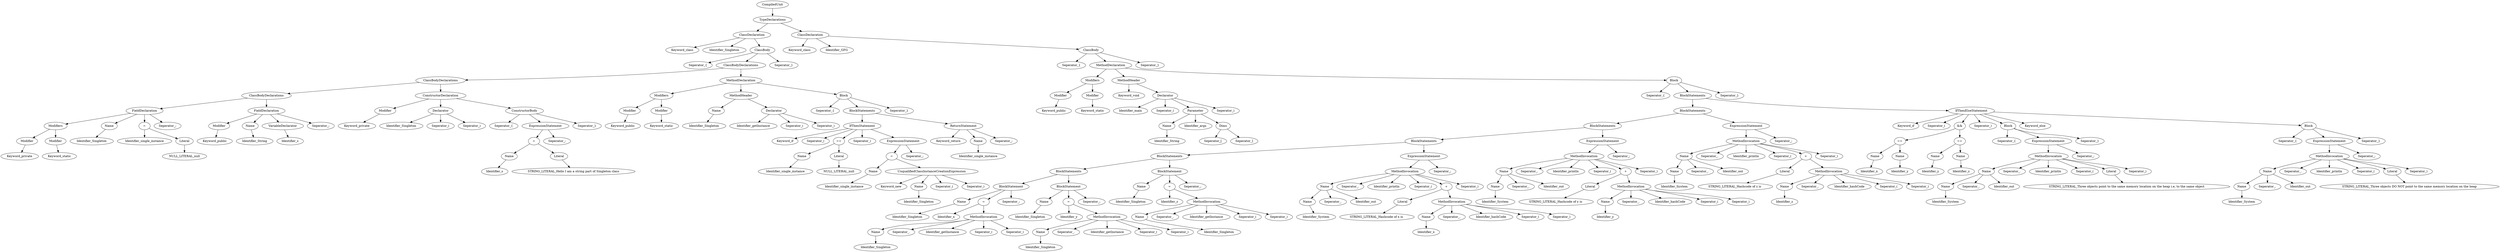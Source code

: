 digraph G{
node[ordering=out]
n1a[label="Keyword_private"]
n1[label="Modifier"]
n1->n1a
n2a[label="Keyword_static"]
n2[label="Modifier"]
n2->n2a
n3[label="Modifiers"]
n3->n1
n3->n2
n4a[label="Identifier_Singleton"]
n4[label="Name"]
n4->n4a
n5a[label="NULL_LITERAL_null"]
n5[label="Literal"]
n5->n5a
n6a[label="Identifier_single_instance"]
n6[label="="]
n6->n6a
n6->n5
n7d[label="Seperator_;"]
n7[label="FieldDeclaration"]
n7->n3
n7->n4
n7->n6
n7->n7d
n8a[label="Keyword_public"]
n8[label="Modifier"]
n8->n8a
n9a[label="Identifier_String"]
n9[label="Name"]
n9->n9a
n10a[label="Identifier_s"]
n10[label="VariableDeclarator"]
n10->n10a
n11d[label="Seperator_;"]
n11[label="FieldDeclaration"]
n11->n8
n11->n9
n11->n10
n11->n11d
n12[label="ClassBodyDeclarations"]
n12->n7
n12->n11
n13a[label="Keyword_private"]
n13[label="Modifier"]
n13->n13a
n14a[label="Identifier_Singleton"]
n14b[label="Seperator_("]
n14c[label="Seperator_)"]
n14[label="Declarator"]
n14->n14a
n14->n14b
n14->n14c
n15a[label="Identifier_s"]
n15[label="Name"]
n15->n15a
n16a[label="STRING_LITERAL_Hello I am a string part of Singleton class"]
n16[label="Literal"]
n16->n16a
n17[label="="]
n17->n15
n17->n16
n18b[label="Seperator_;"]
n18[label="ExpressionStatement"]
n18->n17
n18->n18b
n19a[label="Seperator_{"]
n19c[label="Seperator_}"]
n19[label="ConstructorBody"]
n19->n19a
n19->n18
n19->n19c
n20[label="ConstructorDeclaration"]
n20->n13
n20->n14
n20->n19
n21[label="ClassBodyDeclarations"]
n21->n12
n21->n20
n22a[label="Keyword_public"]
n22[label="Modifier"]
n22->n22a
n23a[label="Keyword_static"]
n23[label="Modifier"]
n23->n23a
n24[label="Modifiers"]
n24->n22
n24->n23
n25a[label="Identifier_Singleton"]
n25[label="Name"]
n25->n25a
n26a[label="Identifier_getInstance"]
n26b[label="Seperator_("]
n26c[label="Seperator_)"]
n26[label="Declarator"]
n26->n26a
n26->n26b
n26->n26c
n27[label="MethodHeader"]
n27->n25
n27->n26
n28a[label="Identifier_single_instance"]
n28[label="Name"]
n28->n28a
n29a[label="NULL_LITERAL_null"]
n29[label="Literal"]
n29->n29a
n30[label="=="]
n30->n28
n30->n29
n31a[label="Identifier_single_instance"]
n31[label="Name"]
n31->n31a
n32a[label="Identifier_Singleton"]
n32[label="Name"]
n32->n32a
n33a[label="Keyword_new"]
n33c[label="Seperator_("]
n33d[label="Seperator_)"]
n33[label="UnqualifiedClassInstanceCreationExpression"]
n33->n33a
n33->n32
n33->n33c
n33->n33d
n34[label="="]
n34->n31
n34->n33
n35b[label="Seperator_;"]
n35[label="ExpressionStatement"]
n35->n34
n35->n35b
n36a[label="Keyword_if"]
n36b[label="Seperator_("]
n36d[label="Seperator_)"]
n36[label="IfThenStatement"]
n36->n36a
n36->n36b
n36->n30
n36->n36d
n36->n35
n37a[label="Identifier_single_instance"]
n37[label="Name"]
n37->n37a
n38a[label="Keyword_return"]
n38c[label="Seperator_;"]
n38[label="ReturnStatement"]
n38->n38a
n38->n37
n38->n38c
n39[label="BlockStatements"]
n39->n36
n39->n38
n40a[label="Seperator_{"]
n40c[label="Seperator_}"]
n40[label="Block"]
n40->n40a
n40->n39
n40->n40c
n41[label="MethodDeclaration"]
n41->n24
n41->n27
n41->n40
n42[label="ClassBodyDeclarations"]
n42->n21
n42->n41
n43a[label="Seperator_{"]
n43c[label="Seperator_}"]
n43[label="ClassBody"]
n43->n43a
n43->n42
n43->n43c
n44a[label="Keyword_class"]
n44b[label="Identifier_Singleton"]
n44[label="ClassDeclaration"]
n44->n44a
n44->n44b
n44->n43
n45a[label="Keyword_public"]
n45[label="Modifier"]
n45->n45a
n46a[label="Keyword_static"]
n46[label="Modifier"]
n46->n46a
n47[label="Modifiers"]
n47->n45
n47->n46
n48a[label="Identifier_String"]
n48[label="Name"]
n48->n48a
n49a[label="Seperator_["]
n49b[label="Seperator_]"]
n49[label="Dims"]
n49->n49a
n49->n49b
n50b[label="Identifier_args"]
n50[label="Parameter"]
n50->n48
n50->n50b
n50->n49
n51a[label="Identifier_main"]
n51b[label="Seperator_("]
n51d[label="Seperator_)"]
n51[label="Declarator"]
n51->n51a
n51->n51b
n51->n50
n51->n51d
n52a[label="Keyword_void"]
n52[label="MethodHeader"]
n52->n52a
n52->n51
n53a[label="Identifier_Singleton"]
n53[label="Name"]
n53->n53a
n54a[label="Identifier_Singleton"]
n54[label="Name"]
n54->n54a
n55b[label="Seperator_."]
n55c[label="Identifier_getInstance"]
n55d[label="Seperator_("]
n55e[label="Seperator_)"]
n55[label="MethodInvocation"]
n55->n54
n55->n55b
n55->n55c
n55->n55d
n55->n55e
n56a[label="Identifier_x"]
n56[label="="]
n56->n56a
n56->n55
n57c[label="Seperator_;"]
n57[label="BlockStatement"]
n57->n53
n57->n56
n57->n57c
n58a[label="Identifier_Singleton"]
n58[label="Name"]
n58->n58a
n59a[label="Identifier_Singleton"]
n59[label="Name"]
n59->n59a
n60b[label="Seperator_."]
n60c[label="Identifier_getInstance"]
n60d[label="Seperator_("]
n60e[label="Seperator_)"]
n60[label="MethodInvocation"]
n60->n59
n60->n60b
n60->n60c
n60->n60d
n60->n60e
n61a[label="Identifier_y"]
n61[label="="]
n61->n61a
n61->n60
n62c[label="Seperator_;"]
n62[label="BlockStatement"]
n62->n58
n62->n61
n62->n62c
n63[label="BlockStatements"]
n63->n57
n63->n62
n64a[label="Identifier_Singleton"]
n64[label="Name"]
n64->n64a
n65a[label="Identifier_Singleton"]
n65[label="Name"]
n65->n65a
n66b[label="Seperator_."]
n66c[label="Identifier_getInstance"]
n66d[label="Seperator_("]
n66e[label="Seperator_)"]
n66[label="MethodInvocation"]
n66->n65
n66->n66b
n66->n66c
n66->n66d
n66->n66e
n67a[label="Identifier_z"]
n67[label="="]
n67->n67a
n67->n66
n68c[label="Seperator_;"]
n68[label="BlockStatement"]
n68->n64
n68->n67
n68->n68c
n69[label="BlockStatements"]
n69->n63
n69->n68
n70a[label="Identifier_System"]
n70[label="Name"]
n70->n70a
n71b[label="Seperator_."]
n71c[label="Identifier_out"]
n71[label="Name"]
n71->n70
n71->n71b
n71->n71c
n72a[label="STRING_LITERAL_Hashcode of x is "]
n72[label="Literal"]
n72->n72a
n73a[label="Identifier_x"]
n73[label="Name"]
n73->n73a
n74b[label="Seperator_."]
n74c[label="Identifier_hashCode"]
n74d[label="Seperator_("]
n74e[label="Seperator_)"]
n74[label="MethodInvocation"]
n74->n73
n74->n74b
n74->n74c
n74->n74d
n74->n74e
n75[label="+"]
n75->n72
n75->n74
n76b[label="Seperator_."]
n76c[label="Identifier_println"]
n76d[label="Seperator_("]
n76f[label="Seperator_)"]
n76[label="MethodInvocation"]
n76->n71
n76->n76b
n76->n76c
n76->n76d
n76->n75
n76->n76f
n77b[label="Seperator_;"]
n77[label="ExpressionStatement"]
n77->n76
n77->n77b
n78[label="BlockStatements"]
n78->n69
n78->n77
n79a[label="Identifier_System"]
n79[label="Name"]
n79->n79a
n80b[label="Seperator_."]
n80c[label="Identifier_out"]
n80[label="Name"]
n80->n79
n80->n80b
n80->n80c
n81a[label="STRING_LITERAL_Hashcode of y is "]
n81[label="Literal"]
n81->n81a
n82a[label="Identifier_y"]
n82[label="Name"]
n82->n82a
n83b[label="Seperator_."]
n83c[label="Identifier_hashCode"]
n83d[label="Seperator_("]
n83e[label="Seperator_)"]
n83[label="MethodInvocation"]
n83->n82
n83->n83b
n83->n83c
n83->n83d
n83->n83e
n84[label="+"]
n84->n81
n84->n83
n85b[label="Seperator_."]
n85c[label="Identifier_println"]
n85d[label="Seperator_("]
n85f[label="Seperator_)"]
n85[label="MethodInvocation"]
n85->n80
n85->n85b
n85->n85c
n85->n85d
n85->n84
n85->n85f
n86b[label="Seperator_;"]
n86[label="ExpressionStatement"]
n86->n85
n86->n86b
n87[label="BlockStatements"]
n87->n78
n87->n86
n88a[label="Identifier_System"]
n88[label="Name"]
n88->n88a
n89b[label="Seperator_."]
n89c[label="Identifier_out"]
n89[label="Name"]
n89->n88
n89->n89b
n89->n89c
n90a[label="STRING_LITERAL_Hashcode of z is "]
n90[label="Literal"]
n90->n90a
n91a[label="Identifier_z"]
n91[label="Name"]
n91->n91a
n92b[label="Seperator_."]
n92c[label="Identifier_hashCode"]
n92d[label="Seperator_("]
n92e[label="Seperator_)"]
n92[label="MethodInvocation"]
n92->n91
n92->n92b
n92->n92c
n92->n92d
n92->n92e
n93[label="+"]
n93->n90
n93->n92
n94b[label="Seperator_."]
n94c[label="Identifier_println"]
n94d[label="Seperator_("]
n94f[label="Seperator_)"]
n94[label="MethodInvocation"]
n94->n89
n94->n94b
n94->n94c
n94->n94d
n94->n93
n94->n94f
n95b[label="Seperator_;"]
n95[label="ExpressionStatement"]
n95->n94
n95->n95b
n96[label="BlockStatements"]
n96->n87
n96->n95
n97a[label="Identifier_x"]
n97[label="Name"]
n97->n97a
n98a[label="Identifier_y"]
n98[label="Name"]
n98->n98a
n99[label="=="]
n99->n97
n99->n98
n100a[label="Identifier_y"]
n100[label="Name"]
n100->n100a
n101a[label="Identifier_z"]
n101[label="Name"]
n101->n101a
n102[label="=="]
n102->n100
n102->n101
n103[label="&&"]
n103->n99
n103->n102
n104a[label="Identifier_System"]
n104[label="Name"]
n104->n104a
n105b[label="Seperator_."]
n105c[label="Identifier_out"]
n105[label="Name"]
n105->n104
n105->n105b
n105->n105c
n106a[label="STRING_LITERAL_Three objects point to the same memory location on the heap i.e, to the same object"]
n106[label="Literal"]
n106->n106a
n107b[label="Seperator_."]
n107c[label="Identifier_println"]
n107d[label="Seperator_("]
n107f[label="Seperator_)"]
n107[label="MethodInvocation"]
n107->n105
n107->n107b
n107->n107c
n107->n107d
n107->n106
n107->n107f
n108b[label="Seperator_;"]
n108[label="ExpressionStatement"]
n108->n107
n108->n108b
n109a[label="Seperator_{"]
n109c[label="Seperator_}"]
n109[label="Block"]
n109->n109a
n109->n108
n109->n109c
n110a[label="Identifier_System"]
n110[label="Name"]
n110->n110a
n111b[label="Seperator_."]
n111c[label="Identifier_out"]
n111[label="Name"]
n111->n110
n111->n111b
n111->n111c
n112a[label="STRING_LITERAL_Three objects DO NOT point to the same memory location on the heap"]
n112[label="Literal"]
n112->n112a
n113b[label="Seperator_."]
n113c[label="Identifier_println"]
n113d[label="Seperator_("]
n113f[label="Seperator_)"]
n113[label="MethodInvocation"]
n113->n111
n113->n113b
n113->n113c
n113->n113d
n113->n112
n113->n113f
n114b[label="Seperator_;"]
n114[label="ExpressionStatement"]
n114->n113
n114->n114b
n115a[label="Seperator_{"]
n115c[label="Seperator_}"]
n115[label="Block"]
n115->n115a
n115->n114
n115->n115c
n116a[label="Keyword_if"]
n116b[label="Seperator_("]
n116d[label="Seperator_)"]
n116f[label="Keyword_else"]
n116[label="IfThenElseStatement"]
n116->n116a
n116->n116b
n116->n103
n116->n116d
n116->n109
n116->n116f
n116->n115
n117[label="BlockStatements"]
n117->n96
n117->n116
n118a[label="Seperator_{"]
n118c[label="Seperator_}"]
n118[label="Block"]
n118->n118a
n118->n117
n118->n118c
n119[label="MethodDeclaration"]
n119->n47
n119->n52
n119->n118
n120a[label="Seperator_{"]
n120c[label="Seperator_}"]
n120[label="ClassBody"]
n120->n120a
n120->n119
n120->n120c
n121a[label="Keyword_class"]
n121b[label="Identifier_GFG"]
n121[label="ClassDeclaration"]
n121->n121a
n121->n121b
n121->n120
n122[label="TypeDeclarations"]
n122->n44
n122->n121
n123[label="CompiledUnit"]
n123->n122
}
